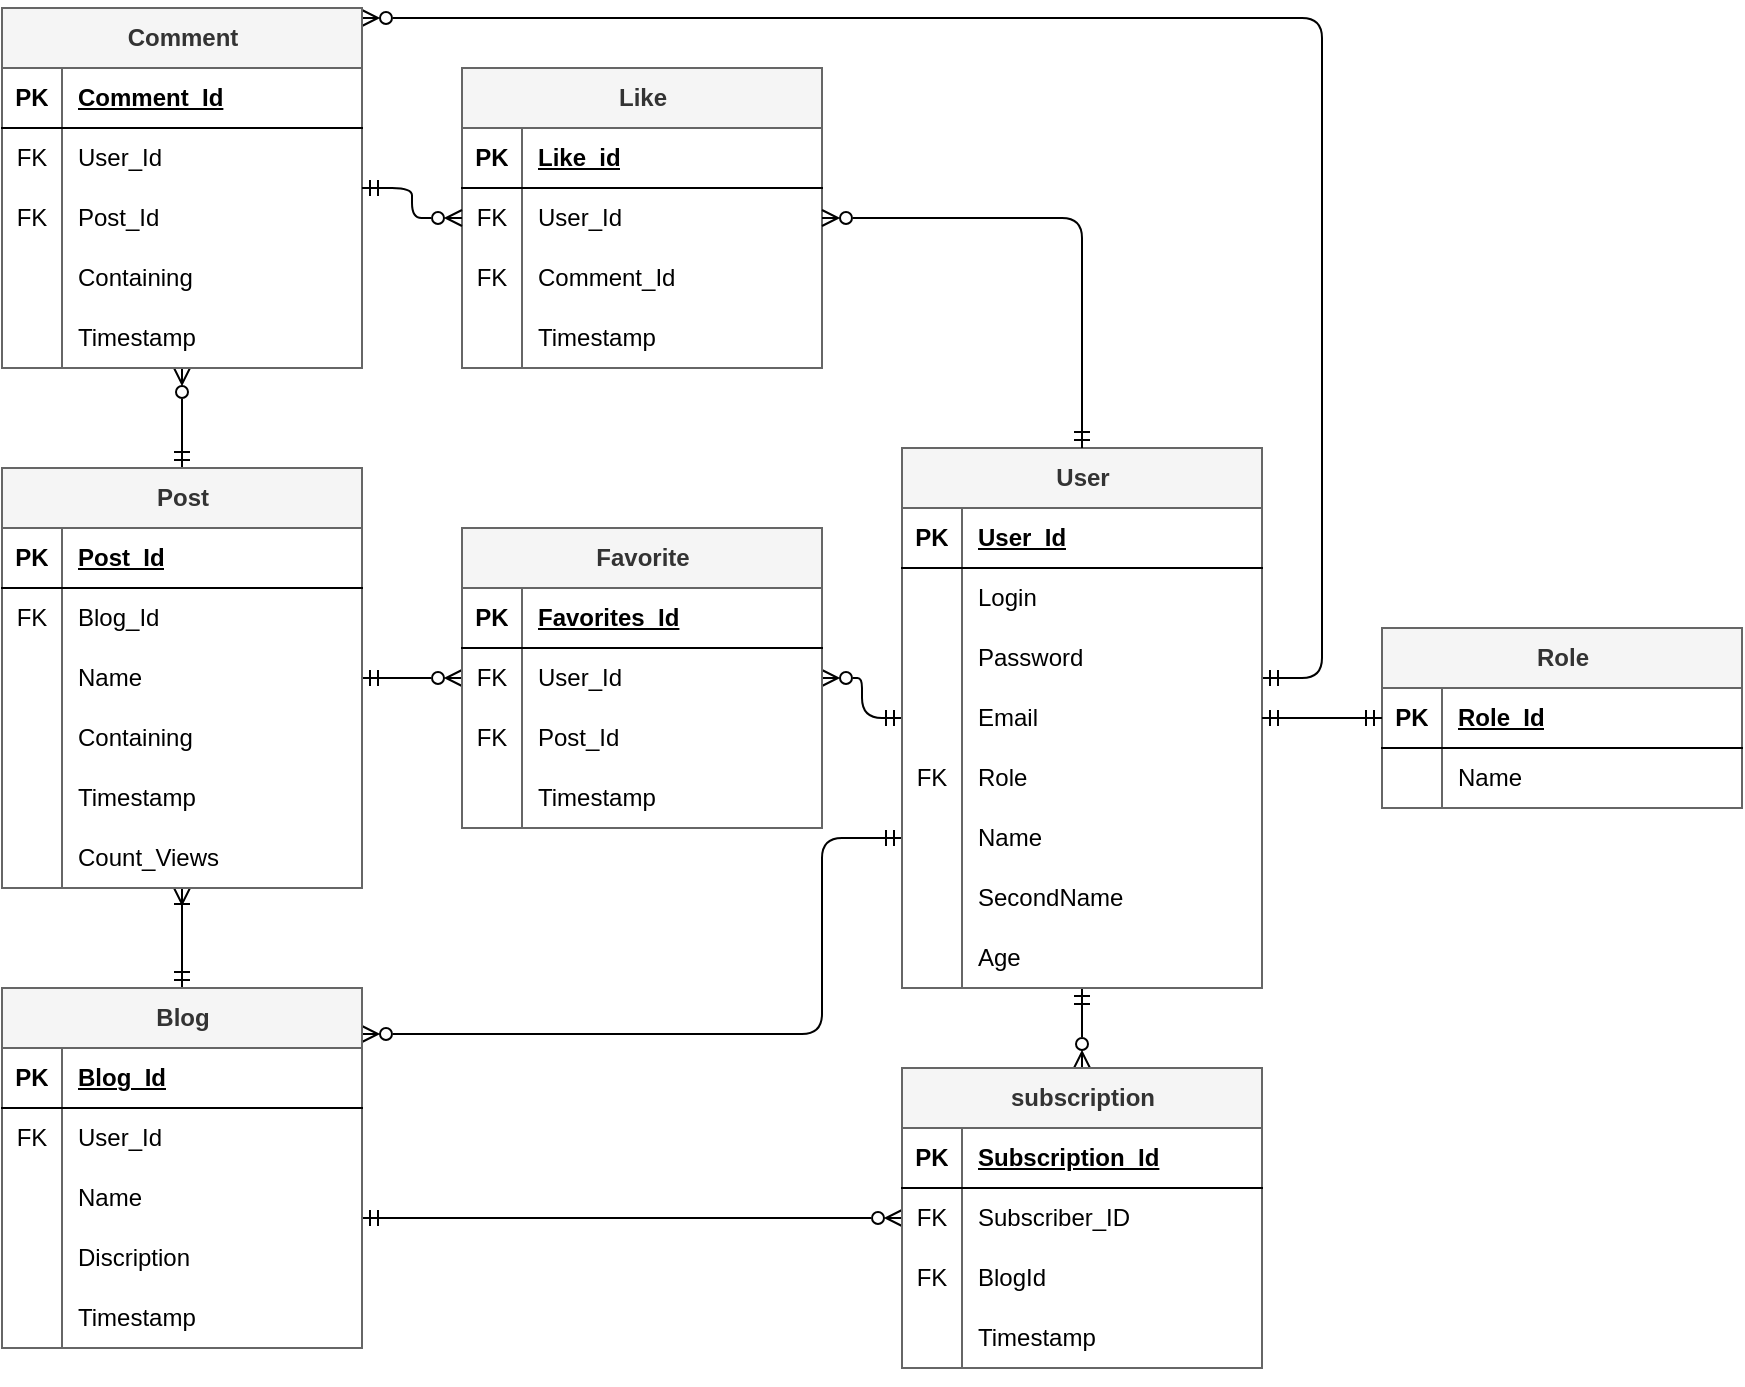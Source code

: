 <mxfile version="22.1.11" type="device">
  <diagram name="Page-1" id="2ca16b54-16f6-2749-3443-fa8db7711227">
    <mxGraphModel dx="1234" dy="737" grid="1" gridSize="10" guides="1" tooltips="1" connect="1" arrows="1" fold="1" page="1" pageScale="1" pageWidth="1100" pageHeight="850" background="none" math="0" shadow="0">
      <root>
        <mxCell id="0" />
        <mxCell id="1" parent="0" />
        <mxCell id="2ed32ef02a7f4228-16" style="edgeStyle=orthogonalEdgeStyle;html=1;labelBackgroundColor=none;startArrow=ERmandOne;endArrow=ERzeroToMany;fontFamily=Verdana;fontSize=12;align=left;endFill=0;" parent="1" source="IvxlnlnPrXYvm2ln5vqU-77" target="IvxlnlnPrXYvm2ln5vqU-101" edge="1">
          <mxGeometry relative="1" as="geometry">
            <Array as="points">
              <mxPoint x="310" y="150" />
            </Array>
          </mxGeometry>
        </mxCell>
        <mxCell id="2ed32ef02a7f4228-22" style="edgeStyle=orthogonalEdgeStyle;html=1;labelBackgroundColor=none;startArrow=ERmandOne;endArrow=ERzeroToMany;fontFamily=Verdana;fontSize=12;align=left;endFill=0;" parent="1" source="IvxlnlnPrXYvm2ln5vqU-1" target="IvxlnlnPrXYvm2ln5vqU-55" edge="1">
          <mxGeometry relative="1" as="geometry">
            <mxPoint x="419" y="362.5" as="sourcePoint" />
            <Array as="points">
              <mxPoint x="630" y="485" />
              <mxPoint x="630" y="583" />
            </Array>
          </mxGeometry>
        </mxCell>
        <mxCell id="2ed32ef02a7f4228-15" style="edgeStyle=orthogonalEdgeStyle;html=1;labelBackgroundColor=none;startArrow=ERzeroToMany;endArrow=ERmandOne;fontFamily=Verdana;fontSize=12;align=left;startFill=0;endFill=0;" parent="1" source="IvxlnlnPrXYvm2ln5vqU-101" target="IvxlnlnPrXYvm2ln5vqU-1" edge="1">
          <mxGeometry relative="1" as="geometry">
            <mxPoint x="630" y="75" as="sourcePoint" />
            <mxPoint x="270" y="224" as="targetPoint" />
            <Array as="points">
              <mxPoint x="880" y="75" />
              <mxPoint x="880" y="405" />
            </Array>
          </mxGeometry>
        </mxCell>
        <mxCell id="hx0S6ZheHfsrSad6G5J0-6" style="edgeStyle=orthogonalEdgeStyle;rounded=0;orthogonalLoop=1;jettySize=auto;html=1;exitX=0.5;exitY=1;exitDx=0;exitDy=0;entryX=0.5;entryY=0;entryDx=0;entryDy=0;startArrow=ERmandOne;startFill=0;endArrow=ERzeroToMany;endFill=0;exitPerimeter=0;" parent="1" source="IvxlnlnPrXYvm2ln5vqU-23" target="IvxlnlnPrXYvm2ln5vqU-26" edge="1">
          <mxGeometry relative="1" as="geometry">
            <mxPoint x="510" y="393" as="sourcePoint" />
          </mxGeometry>
        </mxCell>
        <mxCell id="hx0S6ZheHfsrSad6G5J0-3" style="edgeStyle=orthogonalEdgeStyle;rounded=1;orthogonalLoop=1;jettySize=auto;html=1;exitX=0.5;exitY=0;exitDx=0;exitDy=0;startArrow=ERmandOne;startFill=0;endArrow=ERoneToMany;endFill=0;" parent="1" source="IvxlnlnPrXYvm2ln5vqU-55" target="IvxlnlnPrXYvm2ln5vqU-77" edge="1">
          <mxGeometry relative="1" as="geometry">
            <mxPoint x="510" y="540" as="targetPoint" />
          </mxGeometry>
        </mxCell>
        <mxCell id="hx0S6ZheHfsrSad6G5J0-7" style="edgeStyle=orthogonalEdgeStyle;rounded=1;orthogonalLoop=1;jettySize=auto;html=1;startArrow=ERzeroToMany;startFill=0;endArrow=ERmandOne;endFill=0;" parent="1" source="IvxlnlnPrXYvm2ln5vqU-26" target="IvxlnlnPrXYvm2ln5vqU-55" edge="1">
          <mxGeometry relative="1" as="geometry">
            <mxPoint x="420" y="600" as="sourcePoint" />
            <Array as="points">
              <mxPoint x="470" y="675" />
              <mxPoint x="470" y="675" />
            </Array>
          </mxGeometry>
        </mxCell>
        <mxCell id="hx0S6ZheHfsrSad6G5J0-10" style="edgeStyle=orthogonalEdgeStyle;rounded=1;orthogonalLoop=1;jettySize=auto;html=1;startArrow=ERmandOne;startFill=0;endArrow=ERzeroToMany;endFill=0;" parent="1" source="IvxlnlnPrXYvm2ln5vqU-1" target="IvxlnlnPrXYvm2ln5vqU-42" edge="1">
          <mxGeometry relative="1" as="geometry">
            <mxPoint x="601" y="332" as="sourcePoint" />
            <mxPoint x="850" y="750" as="targetPoint" />
            <Array as="points" />
          </mxGeometry>
        </mxCell>
        <mxCell id="hx0S6ZheHfsrSad6G5J0-18" style="edgeStyle=orthogonalEdgeStyle;rounded=1;orthogonalLoop=1;jettySize=auto;html=1;startArrow=ERzeroToMany;startFill=0;endArrow=ERmandOne;endFill=0;" parent="1" source="IvxlnlnPrXYvm2ln5vqU-42" target="IvxlnlnPrXYvm2ln5vqU-77" edge="1">
          <mxGeometry relative="1" as="geometry">
            <mxPoint x="510" y="780" as="targetPoint" />
            <Array as="points" />
            <mxPoint x="420" y="705" as="sourcePoint" />
          </mxGeometry>
        </mxCell>
        <mxCell id="hx0S6ZheHfsrSad6G5J0-19" style="edgeStyle=orthogonalEdgeStyle;rounded=0;orthogonalLoop=1;jettySize=auto;html=1;exitX=0.5;exitY=1;exitDx=0;exitDy=0;" parent="1" edge="1">
          <mxGeometry relative="1" as="geometry">
            <mxPoint x="510" y="750" as="sourcePoint" />
            <mxPoint x="510" y="750" as="targetPoint" />
          </mxGeometry>
        </mxCell>
        <mxCell id="IvxlnlnPrXYvm2ln5vqU-1" value="User" style="shape=table;startSize=30;container=1;collapsible=1;childLayout=tableLayout;fixedRows=1;rowLines=0;fontStyle=1;align=center;resizeLast=1;html=1;fillColor=#f5f5f5;strokeColor=#666666;fontColor=#333333;" parent="1" vertex="1">
          <mxGeometry x="670" y="290" width="180" height="270" as="geometry">
            <mxRectangle x="660" y="272" width="70" height="30" as="alternateBounds" />
          </mxGeometry>
        </mxCell>
        <mxCell id="IvxlnlnPrXYvm2ln5vqU-2" value="" style="shape=tableRow;horizontal=0;startSize=0;swimlaneHead=0;swimlaneBody=0;fillColor=none;collapsible=0;dropTarget=0;points=[[0,0.5],[1,0.5]];portConstraint=eastwest;top=0;left=0;right=0;bottom=1;" parent="IvxlnlnPrXYvm2ln5vqU-1" vertex="1">
          <mxGeometry y="30" width="180" height="30" as="geometry" />
        </mxCell>
        <mxCell id="IvxlnlnPrXYvm2ln5vqU-3" value="PK" style="shape=partialRectangle;connectable=0;fillColor=none;top=0;left=0;bottom=0;right=0;fontStyle=1;overflow=hidden;whiteSpace=wrap;html=1;" parent="IvxlnlnPrXYvm2ln5vqU-2" vertex="1">
          <mxGeometry width="30" height="30" as="geometry">
            <mxRectangle width="30" height="30" as="alternateBounds" />
          </mxGeometry>
        </mxCell>
        <mxCell id="IvxlnlnPrXYvm2ln5vqU-4" value="User_Id" style="shape=partialRectangle;connectable=0;fillColor=none;top=0;left=0;bottom=0;right=0;align=left;spacingLeft=6;fontStyle=5;overflow=hidden;whiteSpace=wrap;html=1;" parent="IvxlnlnPrXYvm2ln5vqU-2" vertex="1">
          <mxGeometry x="30" width="150" height="30" as="geometry">
            <mxRectangle width="150" height="30" as="alternateBounds" />
          </mxGeometry>
        </mxCell>
        <mxCell id="IvxlnlnPrXYvm2ln5vqU-5" value="" style="shape=tableRow;horizontal=0;startSize=0;swimlaneHead=0;swimlaneBody=0;fillColor=none;collapsible=0;dropTarget=0;points=[[0,0.5],[1,0.5]];portConstraint=eastwest;top=0;left=0;right=0;bottom=0;" parent="IvxlnlnPrXYvm2ln5vqU-1" vertex="1">
          <mxGeometry y="60" width="180" height="30" as="geometry" />
        </mxCell>
        <mxCell id="IvxlnlnPrXYvm2ln5vqU-6" value="" style="shape=partialRectangle;connectable=0;fillColor=none;top=0;left=0;bottom=0;right=0;editable=1;overflow=hidden;whiteSpace=wrap;html=1;" parent="IvxlnlnPrXYvm2ln5vqU-5" vertex="1">
          <mxGeometry width="30" height="30" as="geometry">
            <mxRectangle width="30" height="30" as="alternateBounds" />
          </mxGeometry>
        </mxCell>
        <mxCell id="IvxlnlnPrXYvm2ln5vqU-7" value="Login" style="shape=partialRectangle;connectable=0;fillColor=none;top=0;left=0;bottom=0;right=0;align=left;spacingLeft=6;overflow=hidden;whiteSpace=wrap;html=1;" parent="IvxlnlnPrXYvm2ln5vqU-5" vertex="1">
          <mxGeometry x="30" width="150" height="30" as="geometry">
            <mxRectangle width="150" height="30" as="alternateBounds" />
          </mxGeometry>
        </mxCell>
        <mxCell id="IvxlnlnPrXYvm2ln5vqU-8" value="" style="shape=tableRow;horizontal=0;startSize=0;swimlaneHead=0;swimlaneBody=0;fillColor=none;collapsible=0;dropTarget=0;points=[[0,0.5],[1,0.5]];portConstraint=eastwest;top=0;left=0;right=0;bottom=0;" parent="IvxlnlnPrXYvm2ln5vqU-1" vertex="1">
          <mxGeometry y="90" width="180" height="30" as="geometry" />
        </mxCell>
        <mxCell id="IvxlnlnPrXYvm2ln5vqU-9" value="" style="shape=partialRectangle;connectable=0;fillColor=none;top=0;left=0;bottom=0;right=0;editable=1;overflow=hidden;whiteSpace=wrap;html=1;" parent="IvxlnlnPrXYvm2ln5vqU-8" vertex="1">
          <mxGeometry width="30" height="30" as="geometry">
            <mxRectangle width="30" height="30" as="alternateBounds" />
          </mxGeometry>
        </mxCell>
        <mxCell id="IvxlnlnPrXYvm2ln5vqU-10" value="Password" style="shape=partialRectangle;connectable=0;fillColor=none;top=0;left=0;bottom=0;right=0;align=left;spacingLeft=6;overflow=hidden;whiteSpace=wrap;html=1;" parent="IvxlnlnPrXYvm2ln5vqU-8" vertex="1">
          <mxGeometry x="30" width="150" height="30" as="geometry">
            <mxRectangle width="150" height="30" as="alternateBounds" />
          </mxGeometry>
        </mxCell>
        <mxCell id="IvxlnlnPrXYvm2ln5vqU-11" value="" style="shape=tableRow;horizontal=0;startSize=0;swimlaneHead=0;swimlaneBody=0;fillColor=none;collapsible=0;dropTarget=0;points=[[0,0.5],[1,0.5]];portConstraint=eastwest;top=0;left=0;right=0;bottom=0;" parent="IvxlnlnPrXYvm2ln5vqU-1" vertex="1">
          <mxGeometry y="120" width="180" height="30" as="geometry" />
        </mxCell>
        <mxCell id="IvxlnlnPrXYvm2ln5vqU-12" value="" style="shape=partialRectangle;connectable=0;fillColor=none;top=0;left=0;bottom=0;right=0;editable=1;overflow=hidden;whiteSpace=wrap;html=1;" parent="IvxlnlnPrXYvm2ln5vqU-11" vertex="1">
          <mxGeometry width="30" height="30" as="geometry">
            <mxRectangle width="30" height="30" as="alternateBounds" />
          </mxGeometry>
        </mxCell>
        <mxCell id="IvxlnlnPrXYvm2ln5vqU-13" value="Email" style="shape=partialRectangle;connectable=0;fillColor=none;top=0;left=0;bottom=0;right=0;align=left;spacingLeft=6;overflow=hidden;whiteSpace=wrap;html=1;" parent="IvxlnlnPrXYvm2ln5vqU-11" vertex="1">
          <mxGeometry x="30" width="150" height="30" as="geometry">
            <mxRectangle width="150" height="30" as="alternateBounds" />
          </mxGeometry>
        </mxCell>
        <mxCell id="IvxlnlnPrXYvm2ln5vqU-14" value="" style="shape=tableRow;horizontal=0;startSize=0;swimlaneHead=0;swimlaneBody=0;fillColor=none;collapsible=0;dropTarget=0;points=[[0,0.5],[1,0.5]];portConstraint=eastwest;top=0;left=0;right=0;bottom=0;" parent="IvxlnlnPrXYvm2ln5vqU-1" vertex="1">
          <mxGeometry y="150" width="180" height="30" as="geometry" />
        </mxCell>
        <mxCell id="IvxlnlnPrXYvm2ln5vqU-15" value="FK" style="shape=partialRectangle;connectable=0;fillColor=none;top=0;left=0;bottom=0;right=0;editable=1;overflow=hidden;whiteSpace=wrap;html=1;" parent="IvxlnlnPrXYvm2ln5vqU-14" vertex="1">
          <mxGeometry width="30" height="30" as="geometry">
            <mxRectangle width="30" height="30" as="alternateBounds" />
          </mxGeometry>
        </mxCell>
        <mxCell id="IvxlnlnPrXYvm2ln5vqU-16" value="Role" style="shape=partialRectangle;connectable=0;fillColor=none;top=0;left=0;bottom=0;right=0;align=left;spacingLeft=6;overflow=hidden;whiteSpace=wrap;html=1;" parent="IvxlnlnPrXYvm2ln5vqU-14" vertex="1">
          <mxGeometry x="30" width="150" height="30" as="geometry">
            <mxRectangle width="150" height="30" as="alternateBounds" />
          </mxGeometry>
        </mxCell>
        <mxCell id="IvxlnlnPrXYvm2ln5vqU-17" value="" style="shape=tableRow;horizontal=0;startSize=0;swimlaneHead=0;swimlaneBody=0;fillColor=none;collapsible=0;dropTarget=0;points=[[0,0.5],[1,0.5]];portConstraint=eastwest;top=0;left=0;right=0;bottom=0;" parent="IvxlnlnPrXYvm2ln5vqU-1" vertex="1">
          <mxGeometry y="180" width="180" height="30" as="geometry" />
        </mxCell>
        <mxCell id="IvxlnlnPrXYvm2ln5vqU-18" value="" style="shape=partialRectangle;connectable=0;fillColor=none;top=0;left=0;bottom=0;right=0;editable=1;overflow=hidden;whiteSpace=wrap;html=1;" parent="IvxlnlnPrXYvm2ln5vqU-17" vertex="1">
          <mxGeometry width="30" height="30" as="geometry">
            <mxRectangle width="30" height="30" as="alternateBounds" />
          </mxGeometry>
        </mxCell>
        <mxCell id="IvxlnlnPrXYvm2ln5vqU-19" value="Name" style="shape=partialRectangle;connectable=0;fillColor=none;top=0;left=0;bottom=0;right=0;align=left;spacingLeft=6;overflow=hidden;whiteSpace=wrap;html=1;" parent="IvxlnlnPrXYvm2ln5vqU-17" vertex="1">
          <mxGeometry x="30" width="150" height="30" as="geometry">
            <mxRectangle width="150" height="30" as="alternateBounds" />
          </mxGeometry>
        </mxCell>
        <mxCell id="IvxlnlnPrXYvm2ln5vqU-20" value="" style="shape=tableRow;horizontal=0;startSize=0;swimlaneHead=0;swimlaneBody=0;fillColor=none;collapsible=0;dropTarget=0;points=[[0,0.5],[1,0.5]];portConstraint=eastwest;top=0;left=0;right=0;bottom=0;" parent="IvxlnlnPrXYvm2ln5vqU-1" vertex="1">
          <mxGeometry y="210" width="180" height="30" as="geometry" />
        </mxCell>
        <mxCell id="IvxlnlnPrXYvm2ln5vqU-21" value="" style="shape=partialRectangle;connectable=0;fillColor=none;top=0;left=0;bottom=0;right=0;editable=1;overflow=hidden;whiteSpace=wrap;html=1;" parent="IvxlnlnPrXYvm2ln5vqU-20" vertex="1">
          <mxGeometry width="30" height="30" as="geometry">
            <mxRectangle width="30" height="30" as="alternateBounds" />
          </mxGeometry>
        </mxCell>
        <mxCell id="IvxlnlnPrXYvm2ln5vqU-22" value="SecondName" style="shape=partialRectangle;connectable=0;fillColor=none;top=0;left=0;bottom=0;right=0;align=left;spacingLeft=6;overflow=hidden;whiteSpace=wrap;html=1;" parent="IvxlnlnPrXYvm2ln5vqU-20" vertex="1">
          <mxGeometry x="30" width="150" height="30" as="geometry">
            <mxRectangle width="150" height="30" as="alternateBounds" />
          </mxGeometry>
        </mxCell>
        <mxCell id="IvxlnlnPrXYvm2ln5vqU-23" value="" style="shape=tableRow;horizontal=0;startSize=0;swimlaneHead=0;swimlaneBody=0;fillColor=none;collapsible=0;dropTarget=0;points=[[0,0.5],[1,0.5]];portConstraint=eastwest;top=0;left=0;right=0;bottom=0;" parent="IvxlnlnPrXYvm2ln5vqU-1" vertex="1">
          <mxGeometry y="240" width="180" height="30" as="geometry" />
        </mxCell>
        <mxCell id="IvxlnlnPrXYvm2ln5vqU-24" value="" style="shape=partialRectangle;connectable=0;fillColor=none;top=0;left=0;bottom=0;right=0;editable=1;overflow=hidden;whiteSpace=wrap;html=1;" parent="IvxlnlnPrXYvm2ln5vqU-23" vertex="1">
          <mxGeometry width="30" height="30" as="geometry">
            <mxRectangle width="30" height="30" as="alternateBounds" />
          </mxGeometry>
        </mxCell>
        <mxCell id="IvxlnlnPrXYvm2ln5vqU-25" value="Age" style="shape=partialRectangle;connectable=0;fillColor=none;top=0;left=0;bottom=0;right=0;align=left;spacingLeft=6;overflow=hidden;whiteSpace=wrap;html=1;" parent="IvxlnlnPrXYvm2ln5vqU-23" vertex="1">
          <mxGeometry x="30" width="150" height="30" as="geometry">
            <mxRectangle width="150" height="30" as="alternateBounds" />
          </mxGeometry>
        </mxCell>
        <mxCell id="IvxlnlnPrXYvm2ln5vqU-26" value="subscription" style="shape=table;startSize=30;container=1;collapsible=1;childLayout=tableLayout;fixedRows=1;rowLines=0;fontStyle=1;align=center;resizeLast=1;html=1;fillColor=#f5f5f5;strokeColor=#666666;fontColor=#333333;" parent="1" vertex="1">
          <mxGeometry x="670" y="600" width="180" height="150" as="geometry" />
        </mxCell>
        <mxCell id="IvxlnlnPrXYvm2ln5vqU-27" value="" style="shape=tableRow;horizontal=0;startSize=0;swimlaneHead=0;swimlaneBody=0;fillColor=none;collapsible=0;dropTarget=0;points=[[0,0.5],[1,0.5]];portConstraint=eastwest;top=0;left=0;right=0;bottom=1;" parent="IvxlnlnPrXYvm2ln5vqU-26" vertex="1">
          <mxGeometry y="30" width="180" height="30" as="geometry" />
        </mxCell>
        <mxCell id="IvxlnlnPrXYvm2ln5vqU-28" value="PK" style="shape=partialRectangle;connectable=0;fillColor=none;top=0;left=0;bottom=0;right=0;fontStyle=1;overflow=hidden;whiteSpace=wrap;html=1;" parent="IvxlnlnPrXYvm2ln5vqU-27" vertex="1">
          <mxGeometry width="30" height="30" as="geometry">
            <mxRectangle width="30" height="30" as="alternateBounds" />
          </mxGeometry>
        </mxCell>
        <mxCell id="IvxlnlnPrXYvm2ln5vqU-29" value="Subscription_Id" style="shape=partialRectangle;connectable=0;fillColor=none;top=0;left=0;bottom=0;right=0;align=left;spacingLeft=6;fontStyle=5;overflow=hidden;whiteSpace=wrap;html=1;" parent="IvxlnlnPrXYvm2ln5vqU-27" vertex="1">
          <mxGeometry x="30" width="150" height="30" as="geometry">
            <mxRectangle width="150" height="30" as="alternateBounds" />
          </mxGeometry>
        </mxCell>
        <mxCell id="IvxlnlnPrXYvm2ln5vqU-30" value="" style="shape=tableRow;horizontal=0;startSize=0;swimlaneHead=0;swimlaneBody=0;fillColor=none;collapsible=0;dropTarget=0;points=[[0,0.5],[1,0.5]];portConstraint=eastwest;top=0;left=0;right=0;bottom=0;" parent="IvxlnlnPrXYvm2ln5vqU-26" vertex="1">
          <mxGeometry y="60" width="180" height="30" as="geometry" />
        </mxCell>
        <mxCell id="IvxlnlnPrXYvm2ln5vqU-31" value="FK" style="shape=partialRectangle;connectable=0;fillColor=none;top=0;left=0;bottom=0;right=0;editable=1;overflow=hidden;whiteSpace=wrap;html=1;" parent="IvxlnlnPrXYvm2ln5vqU-30" vertex="1">
          <mxGeometry width="30" height="30" as="geometry">
            <mxRectangle width="30" height="30" as="alternateBounds" />
          </mxGeometry>
        </mxCell>
        <mxCell id="IvxlnlnPrXYvm2ln5vqU-32" value="Subscriber_ID" style="shape=partialRectangle;connectable=0;fillColor=none;top=0;left=0;bottom=0;right=0;align=left;spacingLeft=6;overflow=hidden;whiteSpace=wrap;html=1;" parent="IvxlnlnPrXYvm2ln5vqU-30" vertex="1">
          <mxGeometry x="30" width="150" height="30" as="geometry">
            <mxRectangle width="150" height="30" as="alternateBounds" />
          </mxGeometry>
        </mxCell>
        <mxCell id="IvxlnlnPrXYvm2ln5vqU-33" value="" style="shape=tableRow;horizontal=0;startSize=0;swimlaneHead=0;swimlaneBody=0;fillColor=none;collapsible=0;dropTarget=0;points=[[0,0.5],[1,0.5]];portConstraint=eastwest;top=0;left=0;right=0;bottom=0;" parent="IvxlnlnPrXYvm2ln5vqU-26" vertex="1">
          <mxGeometry y="90" width="180" height="30" as="geometry" />
        </mxCell>
        <mxCell id="IvxlnlnPrXYvm2ln5vqU-34" value="FK" style="shape=partialRectangle;connectable=0;fillColor=none;top=0;left=0;bottom=0;right=0;editable=1;overflow=hidden;whiteSpace=wrap;html=1;" parent="IvxlnlnPrXYvm2ln5vqU-33" vertex="1">
          <mxGeometry width="30" height="30" as="geometry">
            <mxRectangle width="30" height="30" as="alternateBounds" />
          </mxGeometry>
        </mxCell>
        <mxCell id="IvxlnlnPrXYvm2ln5vqU-35" value="BlogId" style="shape=partialRectangle;connectable=0;fillColor=none;top=0;left=0;bottom=0;right=0;align=left;spacingLeft=6;overflow=hidden;whiteSpace=wrap;html=1;" parent="IvxlnlnPrXYvm2ln5vqU-33" vertex="1">
          <mxGeometry x="30" width="150" height="30" as="geometry">
            <mxRectangle width="150" height="30" as="alternateBounds" />
          </mxGeometry>
        </mxCell>
        <mxCell id="IvxlnlnPrXYvm2ln5vqU-39" value="" style="shape=tableRow;horizontal=0;startSize=0;swimlaneHead=0;swimlaneBody=0;fillColor=none;collapsible=0;dropTarget=0;points=[[0,0.5],[1,0.5]];portConstraint=eastwest;top=0;left=0;right=0;bottom=0;" parent="IvxlnlnPrXYvm2ln5vqU-26" vertex="1">
          <mxGeometry y="120" width="180" height="30" as="geometry" />
        </mxCell>
        <mxCell id="IvxlnlnPrXYvm2ln5vqU-40" value="" style="shape=partialRectangle;connectable=0;fillColor=none;top=0;left=0;bottom=0;right=0;editable=1;overflow=hidden;whiteSpace=wrap;html=1;" parent="IvxlnlnPrXYvm2ln5vqU-39" vertex="1">
          <mxGeometry width="30" height="30" as="geometry">
            <mxRectangle width="30" height="30" as="alternateBounds" />
          </mxGeometry>
        </mxCell>
        <mxCell id="IvxlnlnPrXYvm2ln5vqU-41" value="Timestamp" style="shape=partialRectangle;connectable=0;fillColor=none;top=0;left=0;bottom=0;right=0;align=left;spacingLeft=6;overflow=hidden;whiteSpace=wrap;html=1;" parent="IvxlnlnPrXYvm2ln5vqU-39" vertex="1">
          <mxGeometry x="30" width="150" height="30" as="geometry">
            <mxRectangle width="150" height="30" as="alternateBounds" />
          </mxGeometry>
        </mxCell>
        <mxCell id="IvxlnlnPrXYvm2ln5vqU-42" value="Favorite" style="shape=table;startSize=30;container=1;collapsible=1;childLayout=tableLayout;fixedRows=1;rowLines=0;fontStyle=1;align=center;resizeLast=1;html=1;fillColor=#f5f5f5;strokeColor=#666666;fontColor=#333333;" parent="1" vertex="1">
          <mxGeometry x="450" y="330" width="180" height="150" as="geometry" />
        </mxCell>
        <mxCell id="IvxlnlnPrXYvm2ln5vqU-43" value="" style="shape=tableRow;horizontal=0;startSize=0;swimlaneHead=0;swimlaneBody=0;fillColor=none;collapsible=0;dropTarget=0;points=[[0,0.5],[1,0.5]];portConstraint=eastwest;top=0;left=0;right=0;bottom=1;" parent="IvxlnlnPrXYvm2ln5vqU-42" vertex="1">
          <mxGeometry y="30" width="180" height="30" as="geometry" />
        </mxCell>
        <mxCell id="IvxlnlnPrXYvm2ln5vqU-44" value="PK" style="shape=partialRectangle;connectable=0;fillColor=none;top=0;left=0;bottom=0;right=0;fontStyle=1;overflow=hidden;whiteSpace=wrap;html=1;" parent="IvxlnlnPrXYvm2ln5vqU-43" vertex="1">
          <mxGeometry width="30" height="30" as="geometry">
            <mxRectangle width="30" height="30" as="alternateBounds" />
          </mxGeometry>
        </mxCell>
        <mxCell id="IvxlnlnPrXYvm2ln5vqU-45" value="Favorites_Id" style="shape=partialRectangle;connectable=0;fillColor=none;top=0;left=0;bottom=0;right=0;align=left;spacingLeft=6;fontStyle=5;overflow=hidden;whiteSpace=wrap;html=1;" parent="IvxlnlnPrXYvm2ln5vqU-43" vertex="1">
          <mxGeometry x="30" width="150" height="30" as="geometry">
            <mxRectangle width="150" height="30" as="alternateBounds" />
          </mxGeometry>
        </mxCell>
        <mxCell id="IvxlnlnPrXYvm2ln5vqU-46" value="" style="shape=tableRow;horizontal=0;startSize=0;swimlaneHead=0;swimlaneBody=0;fillColor=none;collapsible=0;dropTarget=0;points=[[0,0.5],[1,0.5]];portConstraint=eastwest;top=0;left=0;right=0;bottom=0;" parent="IvxlnlnPrXYvm2ln5vqU-42" vertex="1">
          <mxGeometry y="60" width="180" height="30" as="geometry" />
        </mxCell>
        <mxCell id="IvxlnlnPrXYvm2ln5vqU-47" value="FK" style="shape=partialRectangle;connectable=0;fillColor=none;top=0;left=0;bottom=0;right=0;editable=1;overflow=hidden;whiteSpace=wrap;html=1;" parent="IvxlnlnPrXYvm2ln5vqU-46" vertex="1">
          <mxGeometry width="30" height="30" as="geometry">
            <mxRectangle width="30" height="30" as="alternateBounds" />
          </mxGeometry>
        </mxCell>
        <mxCell id="IvxlnlnPrXYvm2ln5vqU-48" value="User_Id" style="shape=partialRectangle;connectable=0;fillColor=none;top=0;left=0;bottom=0;right=0;align=left;spacingLeft=6;overflow=hidden;whiteSpace=wrap;html=1;" parent="IvxlnlnPrXYvm2ln5vqU-46" vertex="1">
          <mxGeometry x="30" width="150" height="30" as="geometry">
            <mxRectangle width="150" height="30" as="alternateBounds" />
          </mxGeometry>
        </mxCell>
        <mxCell id="IvxlnlnPrXYvm2ln5vqU-49" value="" style="shape=tableRow;horizontal=0;startSize=0;swimlaneHead=0;swimlaneBody=0;fillColor=none;collapsible=0;dropTarget=0;points=[[0,0.5],[1,0.5]];portConstraint=eastwest;top=0;left=0;right=0;bottom=0;" parent="IvxlnlnPrXYvm2ln5vqU-42" vertex="1">
          <mxGeometry y="90" width="180" height="30" as="geometry" />
        </mxCell>
        <mxCell id="IvxlnlnPrXYvm2ln5vqU-50" value="FK" style="shape=partialRectangle;connectable=0;fillColor=none;top=0;left=0;bottom=0;right=0;editable=1;overflow=hidden;whiteSpace=wrap;html=1;" parent="IvxlnlnPrXYvm2ln5vqU-49" vertex="1">
          <mxGeometry width="30" height="30" as="geometry">
            <mxRectangle width="30" height="30" as="alternateBounds" />
          </mxGeometry>
        </mxCell>
        <mxCell id="IvxlnlnPrXYvm2ln5vqU-51" value="Post_Id" style="shape=partialRectangle;connectable=0;fillColor=none;top=0;left=0;bottom=0;right=0;align=left;spacingLeft=6;overflow=hidden;whiteSpace=wrap;html=1;" parent="IvxlnlnPrXYvm2ln5vqU-49" vertex="1">
          <mxGeometry x="30" width="150" height="30" as="geometry">
            <mxRectangle width="150" height="30" as="alternateBounds" />
          </mxGeometry>
        </mxCell>
        <mxCell id="IvxlnlnPrXYvm2ln5vqU-52" value="" style="shape=tableRow;horizontal=0;startSize=0;swimlaneHead=0;swimlaneBody=0;fillColor=none;collapsible=0;dropTarget=0;points=[[0,0.5],[1,0.5]];portConstraint=eastwest;top=0;left=0;right=0;bottom=0;" parent="IvxlnlnPrXYvm2ln5vqU-42" vertex="1">
          <mxGeometry y="120" width="180" height="30" as="geometry" />
        </mxCell>
        <mxCell id="IvxlnlnPrXYvm2ln5vqU-53" value="" style="shape=partialRectangle;connectable=0;fillColor=none;top=0;left=0;bottom=0;right=0;editable=1;overflow=hidden;whiteSpace=wrap;html=1;" parent="IvxlnlnPrXYvm2ln5vqU-52" vertex="1">
          <mxGeometry width="30" height="30" as="geometry">
            <mxRectangle width="30" height="30" as="alternateBounds" />
          </mxGeometry>
        </mxCell>
        <mxCell id="IvxlnlnPrXYvm2ln5vqU-54" value="Timestamp" style="shape=partialRectangle;connectable=0;fillColor=none;top=0;left=0;bottom=0;right=0;align=left;spacingLeft=6;overflow=hidden;whiteSpace=wrap;html=1;" parent="IvxlnlnPrXYvm2ln5vqU-52" vertex="1">
          <mxGeometry x="30" width="150" height="30" as="geometry">
            <mxRectangle width="150" height="30" as="alternateBounds" />
          </mxGeometry>
        </mxCell>
        <mxCell id="IvxlnlnPrXYvm2ln5vqU-55" value="Blog" style="shape=table;startSize=30;container=1;collapsible=1;childLayout=tableLayout;fixedRows=1;rowLines=0;fontStyle=1;align=center;resizeLast=1;html=1;fillColor=#f5f5f5;strokeColor=#666666;fontColor=#333333;" parent="1" vertex="1">
          <mxGeometry x="220" y="560" width="180" height="180" as="geometry" />
        </mxCell>
        <mxCell id="IvxlnlnPrXYvm2ln5vqU-56" value="" style="shape=tableRow;horizontal=0;startSize=0;swimlaneHead=0;swimlaneBody=0;fillColor=none;collapsible=0;dropTarget=0;points=[[0,0.5],[1,0.5]];portConstraint=eastwest;top=0;left=0;right=0;bottom=1;" parent="IvxlnlnPrXYvm2ln5vqU-55" vertex="1">
          <mxGeometry y="30" width="180" height="30" as="geometry" />
        </mxCell>
        <mxCell id="IvxlnlnPrXYvm2ln5vqU-57" value="PK" style="shape=partialRectangle;connectable=0;fillColor=none;top=0;left=0;bottom=0;right=0;fontStyle=1;overflow=hidden;whiteSpace=wrap;html=1;" parent="IvxlnlnPrXYvm2ln5vqU-56" vertex="1">
          <mxGeometry width="30" height="30" as="geometry">
            <mxRectangle width="30" height="30" as="alternateBounds" />
          </mxGeometry>
        </mxCell>
        <mxCell id="IvxlnlnPrXYvm2ln5vqU-58" value="Blog_Id" style="shape=partialRectangle;connectable=0;fillColor=none;top=0;left=0;bottom=0;right=0;align=left;spacingLeft=6;fontStyle=5;overflow=hidden;whiteSpace=wrap;html=1;" parent="IvxlnlnPrXYvm2ln5vqU-56" vertex="1">
          <mxGeometry x="30" width="150" height="30" as="geometry">
            <mxRectangle width="150" height="30" as="alternateBounds" />
          </mxGeometry>
        </mxCell>
        <mxCell id="IvxlnlnPrXYvm2ln5vqU-59" value="" style="shape=tableRow;horizontal=0;startSize=0;swimlaneHead=0;swimlaneBody=0;fillColor=none;collapsible=0;dropTarget=0;points=[[0,0.5],[1,0.5]];portConstraint=eastwest;top=0;left=0;right=0;bottom=0;" parent="IvxlnlnPrXYvm2ln5vqU-55" vertex="1">
          <mxGeometry y="60" width="180" height="30" as="geometry" />
        </mxCell>
        <mxCell id="IvxlnlnPrXYvm2ln5vqU-60" value="FK" style="shape=partialRectangle;connectable=0;fillColor=none;top=0;left=0;bottom=0;right=0;editable=1;overflow=hidden;whiteSpace=wrap;html=1;" parent="IvxlnlnPrXYvm2ln5vqU-59" vertex="1">
          <mxGeometry width="30" height="30" as="geometry">
            <mxRectangle width="30" height="30" as="alternateBounds" />
          </mxGeometry>
        </mxCell>
        <mxCell id="IvxlnlnPrXYvm2ln5vqU-61" value="User_Id" style="shape=partialRectangle;connectable=0;fillColor=none;top=0;left=0;bottom=0;right=0;align=left;spacingLeft=6;overflow=hidden;whiteSpace=wrap;html=1;" parent="IvxlnlnPrXYvm2ln5vqU-59" vertex="1">
          <mxGeometry x="30" width="150" height="30" as="geometry">
            <mxRectangle width="150" height="30" as="alternateBounds" />
          </mxGeometry>
        </mxCell>
        <mxCell id="IvxlnlnPrXYvm2ln5vqU-62" value="" style="shape=tableRow;horizontal=0;startSize=0;swimlaneHead=0;swimlaneBody=0;fillColor=none;collapsible=0;dropTarget=0;points=[[0,0.5],[1,0.5]];portConstraint=eastwest;top=0;left=0;right=0;bottom=0;" parent="IvxlnlnPrXYvm2ln5vqU-55" vertex="1">
          <mxGeometry y="90" width="180" height="30" as="geometry" />
        </mxCell>
        <mxCell id="IvxlnlnPrXYvm2ln5vqU-63" value="" style="shape=partialRectangle;connectable=0;fillColor=none;top=0;left=0;bottom=0;right=0;editable=1;overflow=hidden;whiteSpace=wrap;html=1;" parent="IvxlnlnPrXYvm2ln5vqU-62" vertex="1">
          <mxGeometry width="30" height="30" as="geometry">
            <mxRectangle width="30" height="30" as="alternateBounds" />
          </mxGeometry>
        </mxCell>
        <mxCell id="IvxlnlnPrXYvm2ln5vqU-64" value="Name" style="shape=partialRectangle;connectable=0;fillColor=none;top=0;left=0;bottom=0;right=0;align=left;spacingLeft=6;overflow=hidden;whiteSpace=wrap;html=1;" parent="IvxlnlnPrXYvm2ln5vqU-62" vertex="1">
          <mxGeometry x="30" width="150" height="30" as="geometry">
            <mxRectangle width="150" height="30" as="alternateBounds" />
          </mxGeometry>
        </mxCell>
        <mxCell id="IvxlnlnPrXYvm2ln5vqU-65" value="" style="shape=tableRow;horizontal=0;startSize=0;swimlaneHead=0;swimlaneBody=0;fillColor=none;collapsible=0;dropTarget=0;points=[[0,0.5],[1,0.5]];portConstraint=eastwest;top=0;left=0;right=0;bottom=0;" parent="IvxlnlnPrXYvm2ln5vqU-55" vertex="1">
          <mxGeometry y="120" width="180" height="30" as="geometry" />
        </mxCell>
        <mxCell id="IvxlnlnPrXYvm2ln5vqU-66" value="" style="shape=partialRectangle;connectable=0;fillColor=none;top=0;left=0;bottom=0;right=0;editable=1;overflow=hidden;whiteSpace=wrap;html=1;" parent="IvxlnlnPrXYvm2ln5vqU-65" vertex="1">
          <mxGeometry width="30" height="30" as="geometry">
            <mxRectangle width="30" height="30" as="alternateBounds" />
          </mxGeometry>
        </mxCell>
        <mxCell id="IvxlnlnPrXYvm2ln5vqU-67" value="Discription" style="shape=partialRectangle;connectable=0;fillColor=none;top=0;left=0;bottom=0;right=0;align=left;spacingLeft=6;overflow=hidden;whiteSpace=wrap;html=1;" parent="IvxlnlnPrXYvm2ln5vqU-65" vertex="1">
          <mxGeometry x="30" width="150" height="30" as="geometry">
            <mxRectangle width="150" height="30" as="alternateBounds" />
          </mxGeometry>
        </mxCell>
        <mxCell id="IvxlnlnPrXYvm2ln5vqU-68" value="" style="shape=tableRow;horizontal=0;startSize=0;swimlaneHead=0;swimlaneBody=0;fillColor=none;collapsible=0;dropTarget=0;points=[[0,0.5],[1,0.5]];portConstraint=eastwest;top=0;left=0;right=0;bottom=0;" parent="IvxlnlnPrXYvm2ln5vqU-55" vertex="1">
          <mxGeometry y="150" width="180" height="30" as="geometry" />
        </mxCell>
        <mxCell id="IvxlnlnPrXYvm2ln5vqU-69" value="" style="shape=partialRectangle;connectable=0;fillColor=none;top=0;left=0;bottom=0;right=0;editable=1;overflow=hidden;whiteSpace=wrap;html=1;" parent="IvxlnlnPrXYvm2ln5vqU-68" vertex="1">
          <mxGeometry width="30" height="30" as="geometry">
            <mxRectangle width="30" height="30" as="alternateBounds" />
          </mxGeometry>
        </mxCell>
        <mxCell id="IvxlnlnPrXYvm2ln5vqU-70" value="Timestamp" style="shape=partialRectangle;connectable=0;fillColor=none;top=0;left=0;bottom=0;right=0;align=left;spacingLeft=6;overflow=hidden;whiteSpace=wrap;html=1;" parent="IvxlnlnPrXYvm2ln5vqU-68" vertex="1">
          <mxGeometry x="30" width="150" height="30" as="geometry">
            <mxRectangle width="150" height="30" as="alternateBounds" />
          </mxGeometry>
        </mxCell>
        <mxCell id="IvxlnlnPrXYvm2ln5vqU-77" value="Post" style="shape=table;startSize=30;container=1;collapsible=1;childLayout=tableLayout;fixedRows=1;rowLines=0;fontStyle=1;align=center;resizeLast=1;html=1;fillColor=#f5f5f5;strokeColor=#666666;fontColor=#333333;" parent="1" vertex="1">
          <mxGeometry x="220" y="300" width="180" height="210" as="geometry" />
        </mxCell>
        <mxCell id="IvxlnlnPrXYvm2ln5vqU-78" value="" style="shape=tableRow;horizontal=0;startSize=0;swimlaneHead=0;swimlaneBody=0;fillColor=none;collapsible=0;dropTarget=0;points=[[0,0.5],[1,0.5]];portConstraint=eastwest;top=0;left=0;right=0;bottom=1;" parent="IvxlnlnPrXYvm2ln5vqU-77" vertex="1">
          <mxGeometry y="30" width="180" height="30" as="geometry" />
        </mxCell>
        <mxCell id="IvxlnlnPrXYvm2ln5vqU-79" value="PK" style="shape=partialRectangle;connectable=0;fillColor=none;top=0;left=0;bottom=0;right=0;fontStyle=1;overflow=hidden;whiteSpace=wrap;html=1;" parent="IvxlnlnPrXYvm2ln5vqU-78" vertex="1">
          <mxGeometry width="30" height="30" as="geometry">
            <mxRectangle width="30" height="30" as="alternateBounds" />
          </mxGeometry>
        </mxCell>
        <mxCell id="IvxlnlnPrXYvm2ln5vqU-80" value="Post_Id" style="shape=partialRectangle;connectable=0;fillColor=none;top=0;left=0;bottom=0;right=0;align=left;spacingLeft=6;fontStyle=5;overflow=hidden;whiteSpace=wrap;html=1;" parent="IvxlnlnPrXYvm2ln5vqU-78" vertex="1">
          <mxGeometry x="30" width="150" height="30" as="geometry">
            <mxRectangle width="150" height="30" as="alternateBounds" />
          </mxGeometry>
        </mxCell>
        <mxCell id="IvxlnlnPrXYvm2ln5vqU-81" value="" style="shape=tableRow;horizontal=0;startSize=0;swimlaneHead=0;swimlaneBody=0;fillColor=none;collapsible=0;dropTarget=0;points=[[0,0.5],[1,0.5]];portConstraint=eastwest;top=0;left=0;right=0;bottom=0;" parent="IvxlnlnPrXYvm2ln5vqU-77" vertex="1">
          <mxGeometry y="60" width="180" height="30" as="geometry" />
        </mxCell>
        <mxCell id="IvxlnlnPrXYvm2ln5vqU-82" value="FK" style="shape=partialRectangle;connectable=0;fillColor=none;top=0;left=0;bottom=0;right=0;editable=1;overflow=hidden;whiteSpace=wrap;html=1;" parent="IvxlnlnPrXYvm2ln5vqU-81" vertex="1">
          <mxGeometry width="30" height="30" as="geometry">
            <mxRectangle width="30" height="30" as="alternateBounds" />
          </mxGeometry>
        </mxCell>
        <mxCell id="IvxlnlnPrXYvm2ln5vqU-83" value="Blog_Id" style="shape=partialRectangle;connectable=0;fillColor=none;top=0;left=0;bottom=0;right=0;align=left;spacingLeft=6;overflow=hidden;whiteSpace=wrap;html=1;" parent="IvxlnlnPrXYvm2ln5vqU-81" vertex="1">
          <mxGeometry x="30" width="150" height="30" as="geometry">
            <mxRectangle width="150" height="30" as="alternateBounds" />
          </mxGeometry>
        </mxCell>
        <mxCell id="IvxlnlnPrXYvm2ln5vqU-84" value="" style="shape=tableRow;horizontal=0;startSize=0;swimlaneHead=0;swimlaneBody=0;fillColor=none;collapsible=0;dropTarget=0;points=[[0,0.5],[1,0.5]];portConstraint=eastwest;top=0;left=0;right=0;bottom=0;" parent="IvxlnlnPrXYvm2ln5vqU-77" vertex="1">
          <mxGeometry y="90" width="180" height="30" as="geometry" />
        </mxCell>
        <mxCell id="IvxlnlnPrXYvm2ln5vqU-85" value="" style="shape=partialRectangle;connectable=0;fillColor=none;top=0;left=0;bottom=0;right=0;editable=1;overflow=hidden;whiteSpace=wrap;html=1;" parent="IvxlnlnPrXYvm2ln5vqU-84" vertex="1">
          <mxGeometry width="30" height="30" as="geometry">
            <mxRectangle width="30" height="30" as="alternateBounds" />
          </mxGeometry>
        </mxCell>
        <mxCell id="IvxlnlnPrXYvm2ln5vqU-86" value="Name" style="shape=partialRectangle;connectable=0;fillColor=none;top=0;left=0;bottom=0;right=0;align=left;spacingLeft=6;overflow=hidden;whiteSpace=wrap;html=1;" parent="IvxlnlnPrXYvm2ln5vqU-84" vertex="1">
          <mxGeometry x="30" width="150" height="30" as="geometry">
            <mxRectangle width="150" height="30" as="alternateBounds" />
          </mxGeometry>
        </mxCell>
        <mxCell id="IvxlnlnPrXYvm2ln5vqU-87" value="" style="shape=tableRow;horizontal=0;startSize=0;swimlaneHead=0;swimlaneBody=0;fillColor=none;collapsible=0;dropTarget=0;points=[[0,0.5],[1,0.5]];portConstraint=eastwest;top=0;left=0;right=0;bottom=0;" parent="IvxlnlnPrXYvm2ln5vqU-77" vertex="1">
          <mxGeometry y="120" width="180" height="30" as="geometry" />
        </mxCell>
        <mxCell id="IvxlnlnPrXYvm2ln5vqU-88" value="" style="shape=partialRectangle;connectable=0;fillColor=none;top=0;left=0;bottom=0;right=0;editable=1;overflow=hidden;whiteSpace=wrap;html=1;" parent="IvxlnlnPrXYvm2ln5vqU-87" vertex="1">
          <mxGeometry width="30" height="30" as="geometry">
            <mxRectangle width="30" height="30" as="alternateBounds" />
          </mxGeometry>
        </mxCell>
        <mxCell id="IvxlnlnPrXYvm2ln5vqU-89" value="Containing" style="shape=partialRectangle;connectable=0;fillColor=none;top=0;left=0;bottom=0;right=0;align=left;spacingLeft=6;overflow=hidden;whiteSpace=wrap;html=1;" parent="IvxlnlnPrXYvm2ln5vqU-87" vertex="1">
          <mxGeometry x="30" width="150" height="30" as="geometry">
            <mxRectangle width="150" height="30" as="alternateBounds" />
          </mxGeometry>
        </mxCell>
        <mxCell id="IvxlnlnPrXYvm2ln5vqU-90" value="" style="shape=tableRow;horizontal=0;startSize=0;swimlaneHead=0;swimlaneBody=0;fillColor=none;collapsible=0;dropTarget=0;points=[[0,0.5],[1,0.5]];portConstraint=eastwest;top=0;left=0;right=0;bottom=0;" parent="IvxlnlnPrXYvm2ln5vqU-77" vertex="1">
          <mxGeometry y="150" width="180" height="30" as="geometry" />
        </mxCell>
        <mxCell id="IvxlnlnPrXYvm2ln5vqU-91" value="" style="shape=partialRectangle;connectable=0;fillColor=none;top=0;left=0;bottom=0;right=0;editable=1;overflow=hidden;whiteSpace=wrap;html=1;" parent="IvxlnlnPrXYvm2ln5vqU-90" vertex="1">
          <mxGeometry width="30" height="30" as="geometry">
            <mxRectangle width="30" height="30" as="alternateBounds" />
          </mxGeometry>
        </mxCell>
        <mxCell id="IvxlnlnPrXYvm2ln5vqU-92" value="Timestamp" style="shape=partialRectangle;connectable=0;fillColor=none;top=0;left=0;bottom=0;right=0;align=left;spacingLeft=6;overflow=hidden;whiteSpace=wrap;html=1;" parent="IvxlnlnPrXYvm2ln5vqU-90" vertex="1">
          <mxGeometry x="30" width="150" height="30" as="geometry">
            <mxRectangle width="150" height="30" as="alternateBounds" />
          </mxGeometry>
        </mxCell>
        <mxCell id="IvxlnlnPrXYvm2ln5vqU-96" value="" style="shape=tableRow;horizontal=0;startSize=0;swimlaneHead=0;swimlaneBody=0;fillColor=none;collapsible=0;dropTarget=0;points=[[0,0.5],[1,0.5]];portConstraint=eastwest;top=0;left=0;right=0;bottom=0;" parent="IvxlnlnPrXYvm2ln5vqU-77" vertex="1">
          <mxGeometry y="180" width="180" height="30" as="geometry" />
        </mxCell>
        <mxCell id="IvxlnlnPrXYvm2ln5vqU-97" value="" style="shape=partialRectangle;connectable=0;fillColor=none;top=0;left=0;bottom=0;right=0;editable=1;overflow=hidden;whiteSpace=wrap;html=1;" parent="IvxlnlnPrXYvm2ln5vqU-96" vertex="1">
          <mxGeometry width="30" height="30" as="geometry">
            <mxRectangle width="30" height="30" as="alternateBounds" />
          </mxGeometry>
        </mxCell>
        <mxCell id="IvxlnlnPrXYvm2ln5vqU-98" value="Count_Views" style="shape=partialRectangle;connectable=0;fillColor=none;top=0;left=0;bottom=0;right=0;align=left;spacingLeft=6;overflow=hidden;whiteSpace=wrap;html=1;" parent="IvxlnlnPrXYvm2ln5vqU-96" vertex="1">
          <mxGeometry x="30" width="150" height="30" as="geometry">
            <mxRectangle width="150" height="30" as="alternateBounds" />
          </mxGeometry>
        </mxCell>
        <mxCell id="IvxlnlnPrXYvm2ln5vqU-101" value="Comment" style="shape=table;startSize=30;container=1;collapsible=1;childLayout=tableLayout;fixedRows=1;rowLines=0;fontStyle=1;align=center;resizeLast=1;html=1;fillColor=#f5f5f5;strokeColor=#666666;fontColor=#333333;" parent="1" vertex="1">
          <mxGeometry x="220" y="70" width="180" height="180" as="geometry" />
        </mxCell>
        <mxCell id="IvxlnlnPrXYvm2ln5vqU-102" value="" style="shape=tableRow;horizontal=0;startSize=0;swimlaneHead=0;swimlaneBody=0;fillColor=none;collapsible=0;dropTarget=0;points=[[0,0.5],[1,0.5]];portConstraint=eastwest;top=0;left=0;right=0;bottom=1;" parent="IvxlnlnPrXYvm2ln5vqU-101" vertex="1">
          <mxGeometry y="30" width="180" height="30" as="geometry" />
        </mxCell>
        <mxCell id="IvxlnlnPrXYvm2ln5vqU-103" value="PK" style="shape=partialRectangle;connectable=0;fillColor=none;top=0;left=0;bottom=0;right=0;fontStyle=1;overflow=hidden;whiteSpace=wrap;html=1;" parent="IvxlnlnPrXYvm2ln5vqU-102" vertex="1">
          <mxGeometry width="30" height="30" as="geometry">
            <mxRectangle width="30" height="30" as="alternateBounds" />
          </mxGeometry>
        </mxCell>
        <mxCell id="IvxlnlnPrXYvm2ln5vqU-104" value="Comment_Id" style="shape=partialRectangle;connectable=0;fillColor=none;top=0;left=0;bottom=0;right=0;align=left;spacingLeft=6;fontStyle=5;overflow=hidden;whiteSpace=wrap;html=1;" parent="IvxlnlnPrXYvm2ln5vqU-102" vertex="1">
          <mxGeometry x="30" width="150" height="30" as="geometry">
            <mxRectangle width="150" height="30" as="alternateBounds" />
          </mxGeometry>
        </mxCell>
        <mxCell id="IvxlnlnPrXYvm2ln5vqU-105" value="" style="shape=tableRow;horizontal=0;startSize=0;swimlaneHead=0;swimlaneBody=0;fillColor=none;collapsible=0;dropTarget=0;points=[[0,0.5],[1,0.5]];portConstraint=eastwest;top=0;left=0;right=0;bottom=0;" parent="IvxlnlnPrXYvm2ln5vqU-101" vertex="1">
          <mxGeometry y="60" width="180" height="30" as="geometry" />
        </mxCell>
        <mxCell id="IvxlnlnPrXYvm2ln5vqU-106" value="FK" style="shape=partialRectangle;connectable=0;fillColor=none;top=0;left=0;bottom=0;right=0;editable=1;overflow=hidden;whiteSpace=wrap;html=1;" parent="IvxlnlnPrXYvm2ln5vqU-105" vertex="1">
          <mxGeometry width="30" height="30" as="geometry">
            <mxRectangle width="30" height="30" as="alternateBounds" />
          </mxGeometry>
        </mxCell>
        <mxCell id="IvxlnlnPrXYvm2ln5vqU-107" value="User_Id" style="shape=partialRectangle;connectable=0;fillColor=none;top=0;left=0;bottom=0;right=0;align=left;spacingLeft=6;overflow=hidden;whiteSpace=wrap;html=1;" parent="IvxlnlnPrXYvm2ln5vqU-105" vertex="1">
          <mxGeometry x="30" width="150" height="30" as="geometry">
            <mxRectangle width="150" height="30" as="alternateBounds" />
          </mxGeometry>
        </mxCell>
        <mxCell id="IvxlnlnPrXYvm2ln5vqU-108" value="" style="shape=tableRow;horizontal=0;startSize=0;swimlaneHead=0;swimlaneBody=0;fillColor=none;collapsible=0;dropTarget=0;points=[[0,0.5],[1,0.5]];portConstraint=eastwest;top=0;left=0;right=0;bottom=0;" parent="IvxlnlnPrXYvm2ln5vqU-101" vertex="1">
          <mxGeometry y="90" width="180" height="30" as="geometry" />
        </mxCell>
        <mxCell id="IvxlnlnPrXYvm2ln5vqU-109" value="FK" style="shape=partialRectangle;connectable=0;fillColor=none;top=0;left=0;bottom=0;right=0;editable=1;overflow=hidden;whiteSpace=wrap;html=1;" parent="IvxlnlnPrXYvm2ln5vqU-108" vertex="1">
          <mxGeometry width="30" height="30" as="geometry">
            <mxRectangle width="30" height="30" as="alternateBounds" />
          </mxGeometry>
        </mxCell>
        <mxCell id="IvxlnlnPrXYvm2ln5vqU-110" value="Post_Id" style="shape=partialRectangle;connectable=0;fillColor=none;top=0;left=0;bottom=0;right=0;align=left;spacingLeft=6;overflow=hidden;whiteSpace=wrap;html=1;" parent="IvxlnlnPrXYvm2ln5vqU-108" vertex="1">
          <mxGeometry x="30" width="150" height="30" as="geometry">
            <mxRectangle width="150" height="30" as="alternateBounds" />
          </mxGeometry>
        </mxCell>
        <mxCell id="IvxlnlnPrXYvm2ln5vqU-111" value="" style="shape=tableRow;horizontal=0;startSize=0;swimlaneHead=0;swimlaneBody=0;fillColor=none;collapsible=0;dropTarget=0;points=[[0,0.5],[1,0.5]];portConstraint=eastwest;top=0;left=0;right=0;bottom=0;" parent="IvxlnlnPrXYvm2ln5vqU-101" vertex="1">
          <mxGeometry y="120" width="180" height="30" as="geometry" />
        </mxCell>
        <mxCell id="IvxlnlnPrXYvm2ln5vqU-112" value="" style="shape=partialRectangle;connectable=0;fillColor=none;top=0;left=0;bottom=0;right=0;editable=1;overflow=hidden;whiteSpace=wrap;html=1;" parent="IvxlnlnPrXYvm2ln5vqU-111" vertex="1">
          <mxGeometry width="30" height="30" as="geometry">
            <mxRectangle width="30" height="30" as="alternateBounds" />
          </mxGeometry>
        </mxCell>
        <mxCell id="IvxlnlnPrXYvm2ln5vqU-113" value="Containing" style="shape=partialRectangle;connectable=0;fillColor=none;top=0;left=0;bottom=0;right=0;align=left;spacingLeft=6;overflow=hidden;whiteSpace=wrap;html=1;" parent="IvxlnlnPrXYvm2ln5vqU-111" vertex="1">
          <mxGeometry x="30" width="150" height="30" as="geometry">
            <mxRectangle width="150" height="30" as="alternateBounds" />
          </mxGeometry>
        </mxCell>
        <mxCell id="IvxlnlnPrXYvm2ln5vqU-114" value="" style="shape=tableRow;horizontal=0;startSize=0;swimlaneHead=0;swimlaneBody=0;fillColor=none;collapsible=0;dropTarget=0;points=[[0,0.5],[1,0.5]];portConstraint=eastwest;top=0;left=0;right=0;bottom=0;" parent="IvxlnlnPrXYvm2ln5vqU-101" vertex="1">
          <mxGeometry y="150" width="180" height="30" as="geometry" />
        </mxCell>
        <mxCell id="IvxlnlnPrXYvm2ln5vqU-115" value="" style="shape=partialRectangle;connectable=0;fillColor=none;top=0;left=0;bottom=0;right=0;editable=1;overflow=hidden;whiteSpace=wrap;html=1;" parent="IvxlnlnPrXYvm2ln5vqU-114" vertex="1">
          <mxGeometry width="30" height="30" as="geometry">
            <mxRectangle width="30" height="30" as="alternateBounds" />
          </mxGeometry>
        </mxCell>
        <mxCell id="IvxlnlnPrXYvm2ln5vqU-116" value="Timestamp" style="shape=partialRectangle;connectable=0;fillColor=none;top=0;left=0;bottom=0;right=0;align=left;spacingLeft=6;overflow=hidden;whiteSpace=wrap;html=1;" parent="IvxlnlnPrXYvm2ln5vqU-114" vertex="1">
          <mxGeometry x="30" width="150" height="30" as="geometry">
            <mxRectangle width="150" height="30" as="alternateBounds" />
          </mxGeometry>
        </mxCell>
        <mxCell id="IvxlnlnPrXYvm2ln5vqU-120" value="Role" style="shape=table;startSize=30;container=1;collapsible=1;childLayout=tableLayout;fixedRows=1;rowLines=0;fontStyle=1;align=center;resizeLast=1;html=1;fillColor=#f5f5f5;strokeColor=#666666;fontColor=#333333;" parent="1" vertex="1">
          <mxGeometry x="910" y="380" width="180" height="90" as="geometry" />
        </mxCell>
        <mxCell id="IvxlnlnPrXYvm2ln5vqU-121" value="" style="shape=tableRow;horizontal=0;startSize=0;swimlaneHead=0;swimlaneBody=0;fillColor=none;collapsible=0;dropTarget=0;points=[[0,0.5],[1,0.5]];portConstraint=eastwest;top=0;left=0;right=0;bottom=1;" parent="IvxlnlnPrXYvm2ln5vqU-120" vertex="1">
          <mxGeometry y="30" width="180" height="30" as="geometry" />
        </mxCell>
        <mxCell id="IvxlnlnPrXYvm2ln5vqU-122" value="PK" style="shape=partialRectangle;connectable=0;fillColor=none;top=0;left=0;bottom=0;right=0;fontStyle=1;overflow=hidden;whiteSpace=wrap;html=1;" parent="IvxlnlnPrXYvm2ln5vqU-121" vertex="1">
          <mxGeometry width="30" height="30" as="geometry">
            <mxRectangle width="30" height="30" as="alternateBounds" />
          </mxGeometry>
        </mxCell>
        <mxCell id="IvxlnlnPrXYvm2ln5vqU-123" value="Role_Id" style="shape=partialRectangle;connectable=0;fillColor=none;top=0;left=0;bottom=0;right=0;align=left;spacingLeft=6;fontStyle=5;overflow=hidden;whiteSpace=wrap;html=1;" parent="IvxlnlnPrXYvm2ln5vqU-121" vertex="1">
          <mxGeometry x="30" width="150" height="30" as="geometry">
            <mxRectangle width="150" height="30" as="alternateBounds" />
          </mxGeometry>
        </mxCell>
        <mxCell id="IvxlnlnPrXYvm2ln5vqU-124" value="" style="shape=tableRow;horizontal=0;startSize=0;swimlaneHead=0;swimlaneBody=0;fillColor=none;collapsible=0;dropTarget=0;points=[[0,0.5],[1,0.5]];portConstraint=eastwest;top=0;left=0;right=0;bottom=0;" parent="IvxlnlnPrXYvm2ln5vqU-120" vertex="1">
          <mxGeometry y="60" width="180" height="30" as="geometry" />
        </mxCell>
        <mxCell id="IvxlnlnPrXYvm2ln5vqU-125" value="" style="shape=partialRectangle;connectable=0;fillColor=none;top=0;left=0;bottom=0;right=0;editable=1;overflow=hidden;whiteSpace=wrap;html=1;" parent="IvxlnlnPrXYvm2ln5vqU-124" vertex="1">
          <mxGeometry width="30" height="30" as="geometry">
            <mxRectangle width="30" height="30" as="alternateBounds" />
          </mxGeometry>
        </mxCell>
        <mxCell id="IvxlnlnPrXYvm2ln5vqU-126" value="Name" style="shape=partialRectangle;connectable=0;fillColor=none;top=0;left=0;bottom=0;right=0;align=left;spacingLeft=6;overflow=hidden;whiteSpace=wrap;html=1;" parent="IvxlnlnPrXYvm2ln5vqU-124" vertex="1">
          <mxGeometry x="30" width="150" height="30" as="geometry">
            <mxRectangle width="150" height="30" as="alternateBounds" />
          </mxGeometry>
        </mxCell>
        <mxCell id="IvxlnlnPrXYvm2ln5vqU-133" style="edgeStyle=orthogonalEdgeStyle;rounded=0;orthogonalLoop=1;jettySize=auto;html=1;exitX=1;exitY=0.5;exitDx=0;exitDy=0;entryX=0;entryY=0.5;entryDx=0;entryDy=0;endArrow=ERmandOne;endFill=0;startArrow=ERmandOne;startFill=0;" parent="1" source="IvxlnlnPrXYvm2ln5vqU-11" target="IvxlnlnPrXYvm2ln5vqU-121" edge="1">
          <mxGeometry relative="1" as="geometry" />
        </mxCell>
        <mxCell id="ljApTnSgfKRK4sCOmnd8-1" value="Like" style="shape=table;startSize=30;container=1;collapsible=1;childLayout=tableLayout;fixedRows=1;rowLines=0;fontStyle=1;align=center;resizeLast=1;html=1;fillColor=#f5f5f5;fontColor=#333333;strokeColor=#666666;" parent="1" vertex="1">
          <mxGeometry x="450" y="100" width="180" height="150" as="geometry" />
        </mxCell>
        <mxCell id="ljApTnSgfKRK4sCOmnd8-2" value="" style="shape=tableRow;horizontal=0;startSize=0;swimlaneHead=0;swimlaneBody=0;fillColor=none;collapsible=0;dropTarget=0;points=[[0,0.5],[1,0.5]];portConstraint=eastwest;top=0;left=0;right=0;bottom=1;" parent="ljApTnSgfKRK4sCOmnd8-1" vertex="1">
          <mxGeometry y="30" width="180" height="30" as="geometry" />
        </mxCell>
        <mxCell id="ljApTnSgfKRK4sCOmnd8-3" value="PK" style="shape=partialRectangle;connectable=0;fillColor=none;top=0;left=0;bottom=0;right=0;fontStyle=1;overflow=hidden;whiteSpace=wrap;html=1;" parent="ljApTnSgfKRK4sCOmnd8-2" vertex="1">
          <mxGeometry width="30" height="30" as="geometry">
            <mxRectangle width="30" height="30" as="alternateBounds" />
          </mxGeometry>
        </mxCell>
        <mxCell id="ljApTnSgfKRK4sCOmnd8-4" value="Like_id" style="shape=partialRectangle;connectable=0;fillColor=none;top=0;left=0;bottom=0;right=0;align=left;spacingLeft=6;fontStyle=5;overflow=hidden;whiteSpace=wrap;html=1;" parent="ljApTnSgfKRK4sCOmnd8-2" vertex="1">
          <mxGeometry x="30" width="150" height="30" as="geometry">
            <mxRectangle width="150" height="30" as="alternateBounds" />
          </mxGeometry>
        </mxCell>
        <mxCell id="ljApTnSgfKRK4sCOmnd8-5" value="" style="shape=tableRow;horizontal=0;startSize=0;swimlaneHead=0;swimlaneBody=0;fillColor=none;collapsible=0;dropTarget=0;points=[[0,0.5],[1,0.5]];portConstraint=eastwest;top=0;left=0;right=0;bottom=0;" parent="ljApTnSgfKRK4sCOmnd8-1" vertex="1">
          <mxGeometry y="60" width="180" height="30" as="geometry" />
        </mxCell>
        <mxCell id="ljApTnSgfKRK4sCOmnd8-6" value="FK" style="shape=partialRectangle;connectable=0;fillColor=none;top=0;left=0;bottom=0;right=0;editable=1;overflow=hidden;whiteSpace=wrap;html=1;" parent="ljApTnSgfKRK4sCOmnd8-5" vertex="1">
          <mxGeometry width="30" height="30" as="geometry">
            <mxRectangle width="30" height="30" as="alternateBounds" />
          </mxGeometry>
        </mxCell>
        <mxCell id="ljApTnSgfKRK4sCOmnd8-7" value="User_Id" style="shape=partialRectangle;connectable=0;fillColor=none;top=0;left=0;bottom=0;right=0;align=left;spacingLeft=6;overflow=hidden;whiteSpace=wrap;html=1;" parent="ljApTnSgfKRK4sCOmnd8-5" vertex="1">
          <mxGeometry x="30" width="150" height="30" as="geometry">
            <mxRectangle width="150" height="30" as="alternateBounds" />
          </mxGeometry>
        </mxCell>
        <mxCell id="ljApTnSgfKRK4sCOmnd8-8" value="" style="shape=tableRow;horizontal=0;startSize=0;swimlaneHead=0;swimlaneBody=0;fillColor=none;collapsible=0;dropTarget=0;points=[[0,0.5],[1,0.5]];portConstraint=eastwest;top=0;left=0;right=0;bottom=0;" parent="ljApTnSgfKRK4sCOmnd8-1" vertex="1">
          <mxGeometry y="90" width="180" height="30" as="geometry" />
        </mxCell>
        <mxCell id="ljApTnSgfKRK4sCOmnd8-9" value="FK" style="shape=partialRectangle;connectable=0;fillColor=none;top=0;left=0;bottom=0;right=0;editable=1;overflow=hidden;whiteSpace=wrap;html=1;" parent="ljApTnSgfKRK4sCOmnd8-8" vertex="1">
          <mxGeometry width="30" height="30" as="geometry">
            <mxRectangle width="30" height="30" as="alternateBounds" />
          </mxGeometry>
        </mxCell>
        <mxCell id="ljApTnSgfKRK4sCOmnd8-10" value="Comment_Id" style="shape=partialRectangle;connectable=0;fillColor=none;top=0;left=0;bottom=0;right=0;align=left;spacingLeft=6;overflow=hidden;whiteSpace=wrap;html=1;" parent="ljApTnSgfKRK4sCOmnd8-8" vertex="1">
          <mxGeometry x="30" width="150" height="30" as="geometry">
            <mxRectangle width="150" height="30" as="alternateBounds" />
          </mxGeometry>
        </mxCell>
        <mxCell id="ljApTnSgfKRK4sCOmnd8-11" value="" style="shape=tableRow;horizontal=0;startSize=0;swimlaneHead=0;swimlaneBody=0;fillColor=none;collapsible=0;dropTarget=0;points=[[0,0.5],[1,0.5]];portConstraint=eastwest;top=0;left=0;right=0;bottom=0;" parent="ljApTnSgfKRK4sCOmnd8-1" vertex="1">
          <mxGeometry y="120" width="180" height="30" as="geometry" />
        </mxCell>
        <mxCell id="ljApTnSgfKRK4sCOmnd8-12" value="" style="shape=partialRectangle;connectable=0;fillColor=none;top=0;left=0;bottom=0;right=0;editable=1;overflow=hidden;whiteSpace=wrap;html=1;" parent="ljApTnSgfKRK4sCOmnd8-11" vertex="1">
          <mxGeometry width="30" height="30" as="geometry">
            <mxRectangle width="30" height="30" as="alternateBounds" />
          </mxGeometry>
        </mxCell>
        <mxCell id="ljApTnSgfKRK4sCOmnd8-13" value="Timestamp" style="shape=partialRectangle;connectable=0;fillColor=none;top=0;left=0;bottom=0;right=0;align=left;spacingLeft=6;overflow=hidden;whiteSpace=wrap;html=1;" parent="ljApTnSgfKRK4sCOmnd8-11" vertex="1">
          <mxGeometry x="30" width="150" height="30" as="geometry">
            <mxRectangle width="150" height="30" as="alternateBounds" />
          </mxGeometry>
        </mxCell>
        <mxCell id="ljApTnSgfKRK4sCOmnd8-14" style="edgeStyle=orthogonalEdgeStyle;rounded=1;orthogonalLoop=1;jettySize=auto;html=1;exitX=0;exitY=0.5;exitDx=0;exitDy=0;endArrow=ERmandOne;endFill=0;startArrow=ERzeroToMany;startFill=0;" parent="1" source="ljApTnSgfKRK4sCOmnd8-5" target="IvxlnlnPrXYvm2ln5vqU-101" edge="1">
          <mxGeometry relative="1" as="geometry" />
        </mxCell>
        <mxCell id="ljApTnSgfKRK4sCOmnd8-15" style="edgeStyle=orthogonalEdgeStyle;rounded=1;orthogonalLoop=1;jettySize=auto;html=1;endArrow=ERmandOne;endFill=0;startArrow=ERzeroToMany;startFill=0;" parent="1" source="ljApTnSgfKRK4sCOmnd8-1" target="IvxlnlnPrXYvm2ln5vqU-1" edge="1">
          <mxGeometry relative="1" as="geometry" />
        </mxCell>
      </root>
    </mxGraphModel>
  </diagram>
</mxfile>
